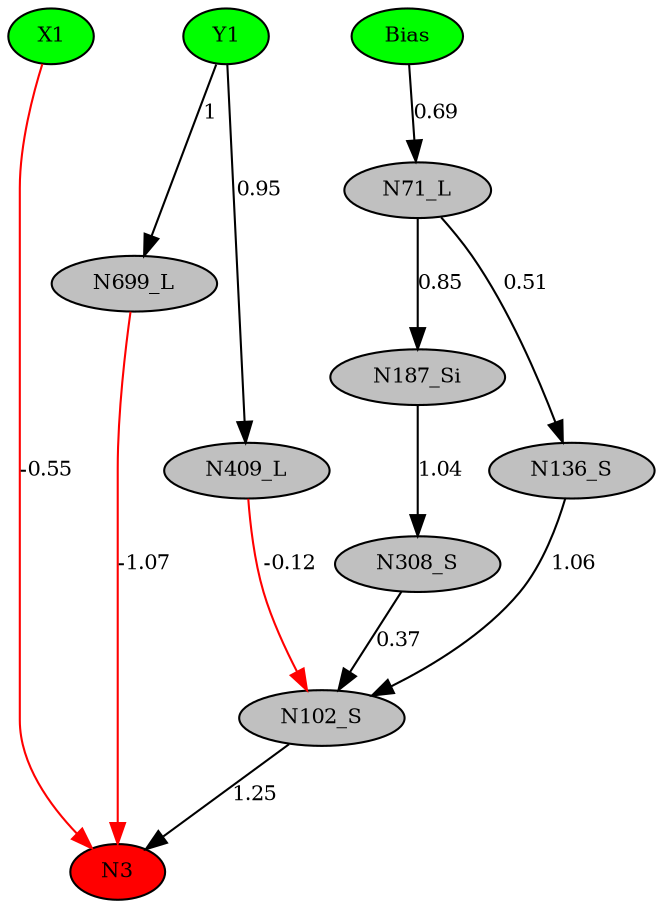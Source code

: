 digraph g { 
N0 [shape=ellipse, label=Bias,fontsize=10,height=0.1,width=0.1,style=filled,fillcolor=green]
N1[shape=ellipse label=X1,fontsize=10,height=0.1,width=0.1,style=filled,fillcolor=green]
N2[shape=ellipse label=Y1,fontsize=10,height=0.1,width=0.1,style=filled,fillcolor=green]
N3[shape=ellipse,fontsize = 10, height = 0.1, width = 0.1, style = filled, fillcolor = red]
N71[shape=ellipse, label=N71_L,fontsize=10,height=0.1,width=0.1,style=filled,fillcolor=gray]
N102[shape=ellipse, label=N102_S,fontsize=10,height=0.1,width=0.1,style=filled,fillcolor=gray]
N136[shape=ellipse, label=N136_S,fontsize=10,height=0.1,width=0.1,style=filled,fillcolor=gray]
N187[shape=ellipse, label=N187_Si,fontsize=10,height=0.1,width=0.1,style=filled,fillcolor=gray]
N308[shape=ellipse, label=N308_S,fontsize=10,height=0.1,width=0.1,style=filled,fillcolor=gray]
N409[shape=ellipse, label=N409_L,fontsize=10,height=0.1,width=0.1,style=filled,fillcolor=gray]
N699[shape=ellipse, label=N699_L,fontsize=10,height=0.1,width=0.1,style=filled,fillcolor=gray]
N1 -> N3 [color=red] [arrowType=inv][ label=-0.55,fontsize=10]
N0 -> N71 [color=black] [ label=0.69,fontsize=10]
N102 -> N3 [color=black] [ label=1.25,fontsize=10]
N71 -> N136 [color=black] [ label=0.51,fontsize=10]
N136 -> N102 [color=black] [ label=1.06,fontsize=10]
N71 -> N187 [color=black] [ label=0.85,fontsize=10]
N187 -> N308 [color=black] [ label=1.04,fontsize=10]
N308 -> N102 [color=black] [ label=0.37,fontsize=10]
N2 -> N409 [color=black] [ label=0.95,fontsize=10]
N409 -> N102 [color=red] [arrowType=inv][ label=-0.12,fontsize=10]
N2 -> N699 [color=black] [ label=1,fontsize=10]
N699 -> N3 [color=red] [arrowType=inv][ label=-1.07,fontsize=10]
 { rank=same; 
N3
 } 
 { rank=same; 
N1 ->N2 ->N0 [style=invis]
 } 
}
